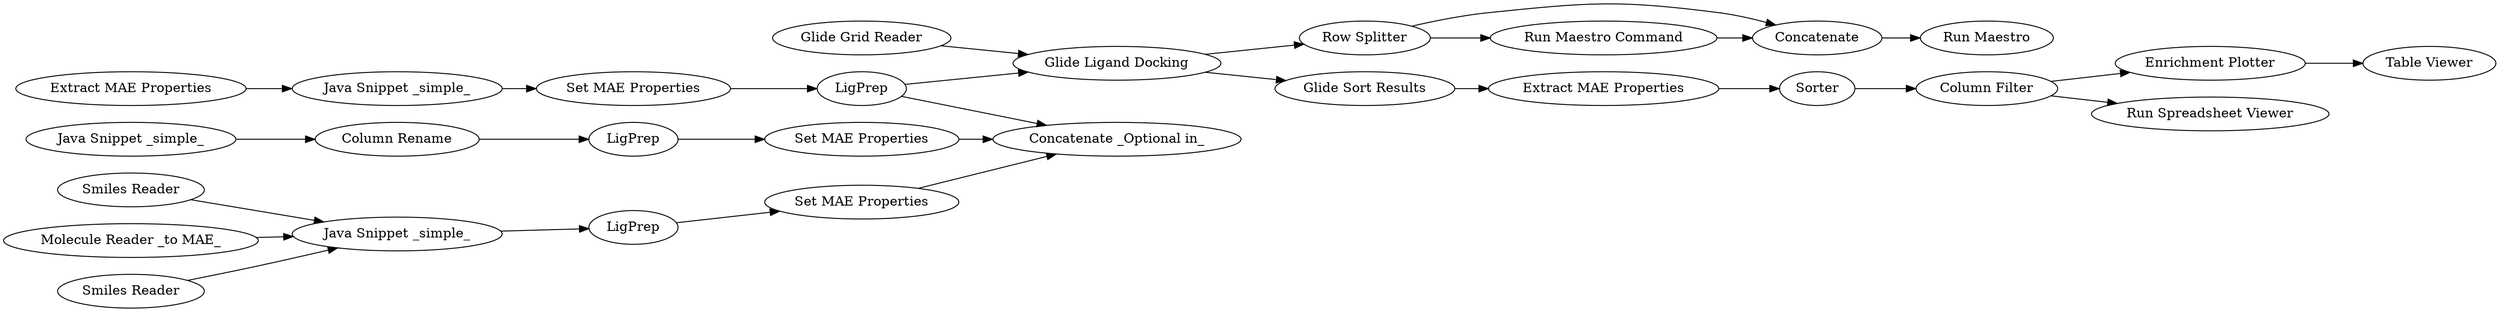 digraph {
	"5312503907052109428_377" [label="Extract MAE Properties"]
	"6863679569231426923_424" [label=Concatenate]
	"5312503907052109428_64" [label="Set MAE Properties"]
	"6863679569231426923_463" [label="Smiles Reader"]
	"6863679569231426923_159" [label="Run Maestro"]
	"5312503907052109428_9689" [label=LigPrep]
	"5312503907052109428_49" [label="Java Snippet _simple_"]
	"6863679569231426923_467" [label="Enrichment Plotter"]
	"6863679569231426923_446" [label="Row Splitter"]
	"6863679569231426923_468" [label="Glide Ligand Docking"]
	"5312503907052109428_50" [label="Java Snippet _simple_"]
	"5312503907052109428_410" [label="Set MAE Properties"]
	"-6943756224332608571_158" [label="Column Filter"]
	"6863679569231426923_452" [label="Molecule Reader _to MAE_"]
	"-6943756224332608571_145" [label="Extract MAE Properties"]
	"6863679569231426923_413" [label="Table Viewer"]
	"6863679569231426923_414" [label="Run Maestro Command"]
	"-6943756224332608571_149" [label=Sorter]
	"5312503907052109428_364" [label="Set MAE Properties"]
	"6863679569231426923_151" [label="Run Spreadsheet Viewer"]
	"5312503907052109428_407" [label="Concatenate _Optional in_"]
	"6863679569231426923_464" [label="Smiles Reader"]
	"5312503907052109428_365" [label="Java Snippet _simple_"]
	"5312503907052109428_9688" [label=LigPrep]
	"-6943756224332608571_142" [label="Glide Sort Results"]
	"6863679569231426923_466" [label="Glide Grid Reader"]
	"5312503907052109428_9687" [label=LigPrep]
	"5312503907052109428_411" [label="Column Rename"]
	"6863679569231426923_464" -> "5312503907052109428_49"
	"5312503907052109428_64" -> "5312503907052109428_407"
	"5312503907052109428_377" -> "5312503907052109428_365"
	"6863679569231426923_424" -> "6863679569231426923_159"
	"6863679569231426923_466" -> "6863679569231426923_468"
	"5312503907052109428_9689" -> "5312503907052109428_64"
	"5312503907052109428_364" -> "5312503907052109428_9687"
	"-6943756224332608571_145" -> "-6943756224332608571_149"
	"-6943756224332608571_158" -> "6863679569231426923_467"
	"6863679569231426923_446" -> "6863679569231426923_414"
	"6863679569231426923_467" -> "6863679569231426923_413"
	"6863679569231426923_468" -> "6863679569231426923_446"
	"5312503907052109428_9688" -> "5312503907052109428_410"
	"5312503907052109428_411" -> "5312503907052109428_9689"
	"5312503907052109428_9687" -> "6863679569231426923_468"
	"-6943756224332608571_149" -> "-6943756224332608571_158"
	"5312503907052109428_9687" -> "5312503907052109428_407"
	"5312503907052109428_365" -> "5312503907052109428_364"
	"6863679569231426923_463" -> "5312503907052109428_49"
	"5312503907052109428_50" -> "5312503907052109428_411"
	"5312503907052109428_49" -> "5312503907052109428_9688"
	"6863679569231426923_446" -> "6863679569231426923_424"
	"-6943756224332608571_158" -> "6863679569231426923_151"
	"6863679569231426923_468" -> "-6943756224332608571_142"
	"6863679569231426923_452" -> "5312503907052109428_49"
	"6863679569231426923_414" -> "6863679569231426923_424"
	"5312503907052109428_410" -> "5312503907052109428_407"
	"-6943756224332608571_142" -> "-6943756224332608571_145"
	rankdir=LR
}
